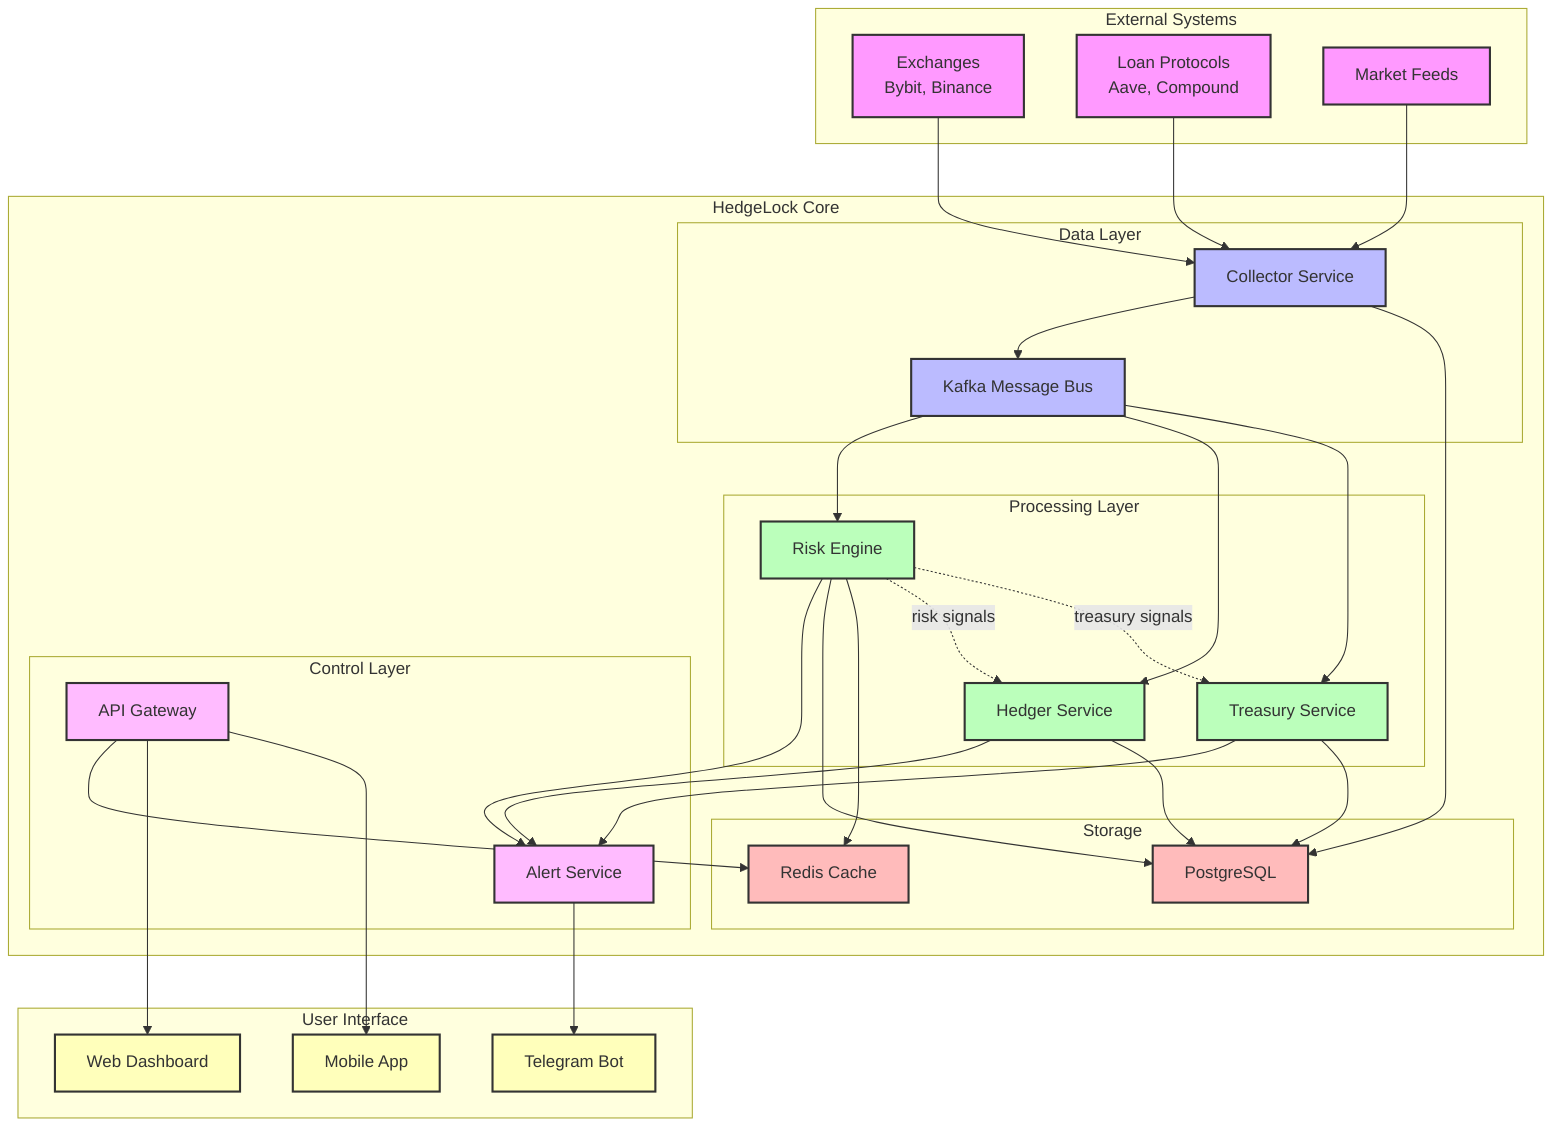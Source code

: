 graph TB
    subgraph "External Systems"
        EX[Exchanges<br/>Bybit, Binance]
        LP[Loan Protocols<br/>Aave, Compound]
        MF[Market Feeds]
    end

    subgraph "HedgeLock Core"
        subgraph "Data Layer"
            COL[Collector Service]
            KAF[Kafka Message Bus]
        end

        subgraph "Processing Layer"
            RE[Risk Engine]
            HED[Hedger Service]
            TRE[Treasury Service]
        end

        subgraph "Control Layer"
            ALT[Alert Service]
            API[API Gateway]
        end

        subgraph "Storage"
            PG[PostgreSQL]
            RD[Redis Cache]
        end
    end

    subgraph "User Interface"
        WEB[Web Dashboard]
        MOB[Mobile App]
        TG[Telegram Bot]
    end

    %% External connections
    EX --> COL
    LP --> COL
    MF --> COL

    %% Internal data flow
    COL --> KAF
    KAF --> RE
    KAF --> HED
    KAF --> TRE
    
    RE --> ALT
    HED --> ALT
    TRE --> ALT

    %% Storage connections
    COL --> PG
    RE --> PG
    HED --> PG
    TRE --> PG
    
    RE --> RD
    API --> RD

    %% User connections
    API --> WEB
    API --> MOB
    ALT --> TG

    %% Control signals
    RE -.->|risk signals| HED
    RE -.->|treasury signals| TRE

    classDef external fill:#f9f,stroke:#333,stroke-width:2px
    classDef data fill:#bbf,stroke:#333,stroke-width:2px
    classDef processing fill:#bfb,stroke:#333,stroke-width:2px
    classDef control fill:#fbf,stroke:#333,stroke-width:2px
    classDef storage fill:#fbb,stroke:#333,stroke-width:2px
    classDef ui fill:#ffb,stroke:#333,stroke-width:2px

    class EX,LP,MF external
    class COL,KAF data
    class RE,HED,TRE processing
    class ALT,API control
    class PG,RD storage
    class WEB,MOB,TG ui